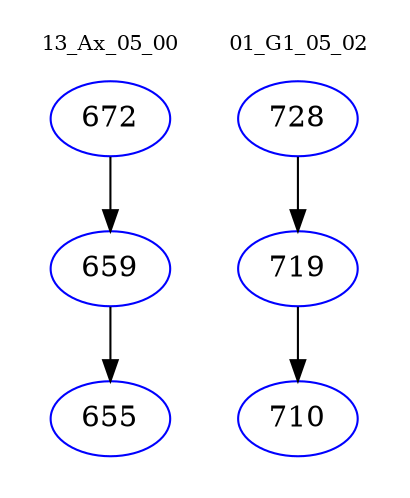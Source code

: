 digraph{
subgraph cluster_0 {
color = white
label = "13_Ax_05_00";
fontsize=10;
T0_672 [label="672", color="blue"]
T0_672 -> T0_659 [color="black"]
T0_659 [label="659", color="blue"]
T0_659 -> T0_655 [color="black"]
T0_655 [label="655", color="blue"]
}
subgraph cluster_1 {
color = white
label = "01_G1_05_02";
fontsize=10;
T1_728 [label="728", color="blue"]
T1_728 -> T1_719 [color="black"]
T1_719 [label="719", color="blue"]
T1_719 -> T1_710 [color="black"]
T1_710 [label="710", color="blue"]
}
}
